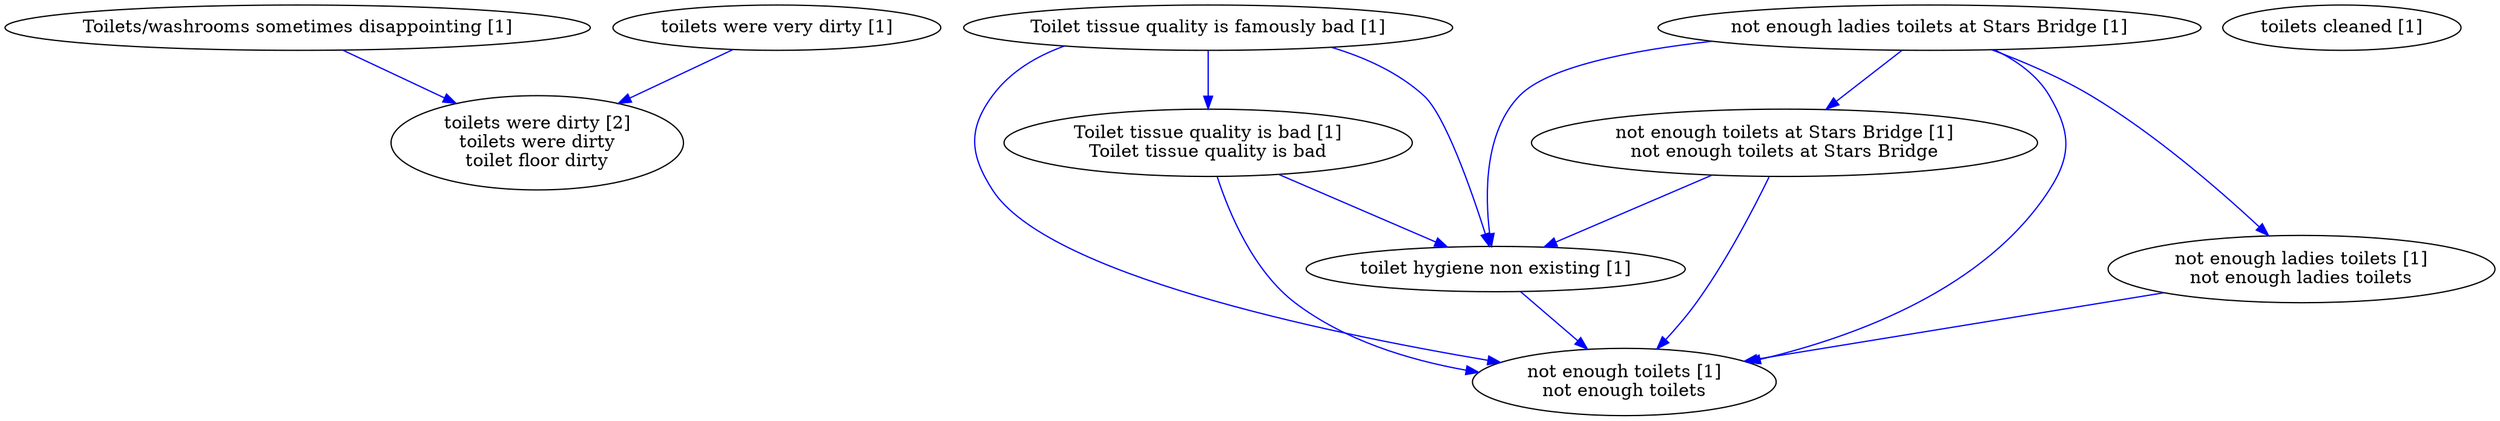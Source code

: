 digraph collapsedGraph {
"toilets were dirty [2]\ntoilets were dirty\ntoilet floor dirty""Toilet tissue quality is famously bad [1]""Toilet tissue quality is bad [1]\nToilet tissue quality is bad""Toilets/washrooms sometimes disappointing [1]""not enough ladies toilets at Stars Bridge [1]""not enough toilets at Stars Bridge [1]\nnot enough toilets at Stars Bridge""not enough toilets [1]\nnot enough toilets""not enough ladies toilets [1]\nnot enough ladies toilets""toilet hygiene non existing [1]""toilets cleaned [1]""toilets were very dirty [1]""toilets were very dirty [1]" -> "toilets were dirty [2]\ntoilets were dirty\ntoilet floor dirty" [color=blue]
"not enough ladies toilets at Stars Bridge [1]" -> "toilet hygiene non existing [1]" [color=blue]
"Toilets/washrooms sometimes disappointing [1]" -> "toilets were dirty [2]\ntoilets were dirty\ntoilet floor dirty" [color=blue]
"Toilet tissue quality is famously bad [1]" -> "toilet hygiene non existing [1]" [color=blue]
"toilet hygiene non existing [1]" -> "not enough toilets [1]\nnot enough toilets" [color=blue]
"Toilet tissue quality is bad [1]\nToilet tissue quality is bad" -> "toilet hygiene non existing [1]" [color=blue]
"not enough toilets at Stars Bridge [1]\nnot enough toilets at Stars Bridge" -> "toilet hygiene non existing [1]" [color=blue]
"Toilet tissue quality is famously bad [1]" -> "Toilet tissue quality is bad [1]\nToilet tissue quality is bad" [color=blue]
"not enough ladies toilets at Stars Bridge [1]" -> "not enough toilets at Stars Bridge [1]\nnot enough toilets at Stars Bridge" [color=blue]
"not enough toilets at Stars Bridge [1]\nnot enough toilets at Stars Bridge" -> "not enough toilets [1]\nnot enough toilets" [color=blue]
"not enough ladies toilets at Stars Bridge [1]" -> "not enough ladies toilets [1]\nnot enough ladies toilets" [color=blue]
"not enough ladies toilets [1]\nnot enough ladies toilets" -> "not enough toilets [1]\nnot enough toilets" [color=blue]
"not enough ladies toilets at Stars Bridge [1]" -> "not enough toilets [1]\nnot enough toilets" [color=blue]
"Toilet tissue quality is famously bad [1]" -> "not enough toilets [1]\nnot enough toilets" [color=blue]
"Toilet tissue quality is bad [1]\nToilet tissue quality is bad" -> "not enough toilets [1]\nnot enough toilets" [color=blue]
}